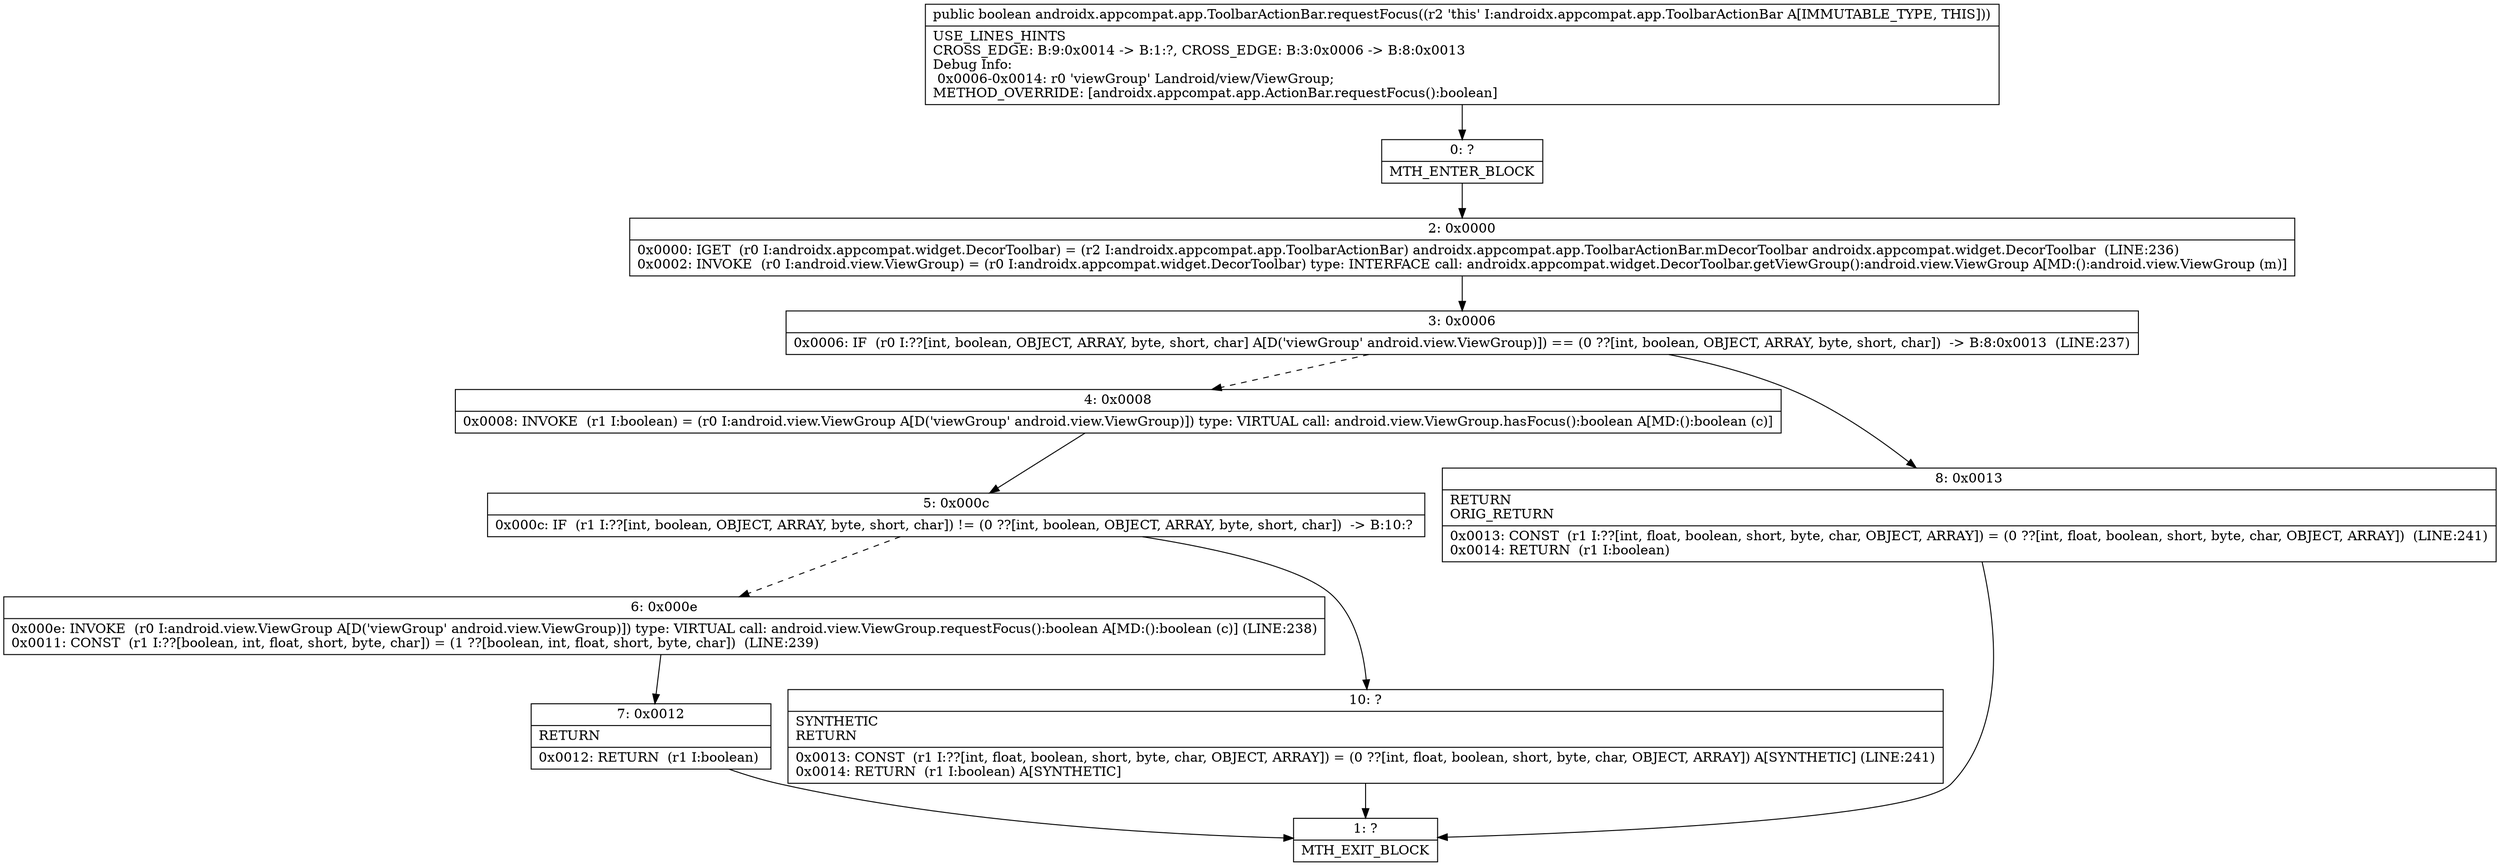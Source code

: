 digraph "CFG forandroidx.appcompat.app.ToolbarActionBar.requestFocus()Z" {
Node_0 [shape=record,label="{0\:\ ?|MTH_ENTER_BLOCK\l}"];
Node_2 [shape=record,label="{2\:\ 0x0000|0x0000: IGET  (r0 I:androidx.appcompat.widget.DecorToolbar) = (r2 I:androidx.appcompat.app.ToolbarActionBar) androidx.appcompat.app.ToolbarActionBar.mDecorToolbar androidx.appcompat.widget.DecorToolbar  (LINE:236)\l0x0002: INVOKE  (r0 I:android.view.ViewGroup) = (r0 I:androidx.appcompat.widget.DecorToolbar) type: INTERFACE call: androidx.appcompat.widget.DecorToolbar.getViewGroup():android.view.ViewGroup A[MD:():android.view.ViewGroup (m)]\l}"];
Node_3 [shape=record,label="{3\:\ 0x0006|0x0006: IF  (r0 I:??[int, boolean, OBJECT, ARRAY, byte, short, char] A[D('viewGroup' android.view.ViewGroup)]) == (0 ??[int, boolean, OBJECT, ARRAY, byte, short, char])  \-\> B:8:0x0013  (LINE:237)\l}"];
Node_4 [shape=record,label="{4\:\ 0x0008|0x0008: INVOKE  (r1 I:boolean) = (r0 I:android.view.ViewGroup A[D('viewGroup' android.view.ViewGroup)]) type: VIRTUAL call: android.view.ViewGroup.hasFocus():boolean A[MD:():boolean (c)]\l}"];
Node_5 [shape=record,label="{5\:\ 0x000c|0x000c: IF  (r1 I:??[int, boolean, OBJECT, ARRAY, byte, short, char]) != (0 ??[int, boolean, OBJECT, ARRAY, byte, short, char])  \-\> B:10:? \l}"];
Node_6 [shape=record,label="{6\:\ 0x000e|0x000e: INVOKE  (r0 I:android.view.ViewGroup A[D('viewGroup' android.view.ViewGroup)]) type: VIRTUAL call: android.view.ViewGroup.requestFocus():boolean A[MD:():boolean (c)] (LINE:238)\l0x0011: CONST  (r1 I:??[boolean, int, float, short, byte, char]) = (1 ??[boolean, int, float, short, byte, char])  (LINE:239)\l}"];
Node_7 [shape=record,label="{7\:\ 0x0012|RETURN\l|0x0012: RETURN  (r1 I:boolean) \l}"];
Node_1 [shape=record,label="{1\:\ ?|MTH_EXIT_BLOCK\l}"];
Node_10 [shape=record,label="{10\:\ ?|SYNTHETIC\lRETURN\l|0x0013: CONST  (r1 I:??[int, float, boolean, short, byte, char, OBJECT, ARRAY]) = (0 ??[int, float, boolean, short, byte, char, OBJECT, ARRAY]) A[SYNTHETIC] (LINE:241)\l0x0014: RETURN  (r1 I:boolean) A[SYNTHETIC]\l}"];
Node_8 [shape=record,label="{8\:\ 0x0013|RETURN\lORIG_RETURN\l|0x0013: CONST  (r1 I:??[int, float, boolean, short, byte, char, OBJECT, ARRAY]) = (0 ??[int, float, boolean, short, byte, char, OBJECT, ARRAY])  (LINE:241)\l0x0014: RETURN  (r1 I:boolean) \l}"];
MethodNode[shape=record,label="{public boolean androidx.appcompat.app.ToolbarActionBar.requestFocus((r2 'this' I:androidx.appcompat.app.ToolbarActionBar A[IMMUTABLE_TYPE, THIS]))  | USE_LINES_HINTS\lCROSS_EDGE: B:9:0x0014 \-\> B:1:?, CROSS_EDGE: B:3:0x0006 \-\> B:8:0x0013\lDebug Info:\l  0x0006\-0x0014: r0 'viewGroup' Landroid\/view\/ViewGroup;\lMETHOD_OVERRIDE: [androidx.appcompat.app.ActionBar.requestFocus():boolean]\l}"];
MethodNode -> Node_0;Node_0 -> Node_2;
Node_2 -> Node_3;
Node_3 -> Node_4[style=dashed];
Node_3 -> Node_8;
Node_4 -> Node_5;
Node_5 -> Node_6[style=dashed];
Node_5 -> Node_10;
Node_6 -> Node_7;
Node_7 -> Node_1;
Node_10 -> Node_1;
Node_8 -> Node_1;
}

